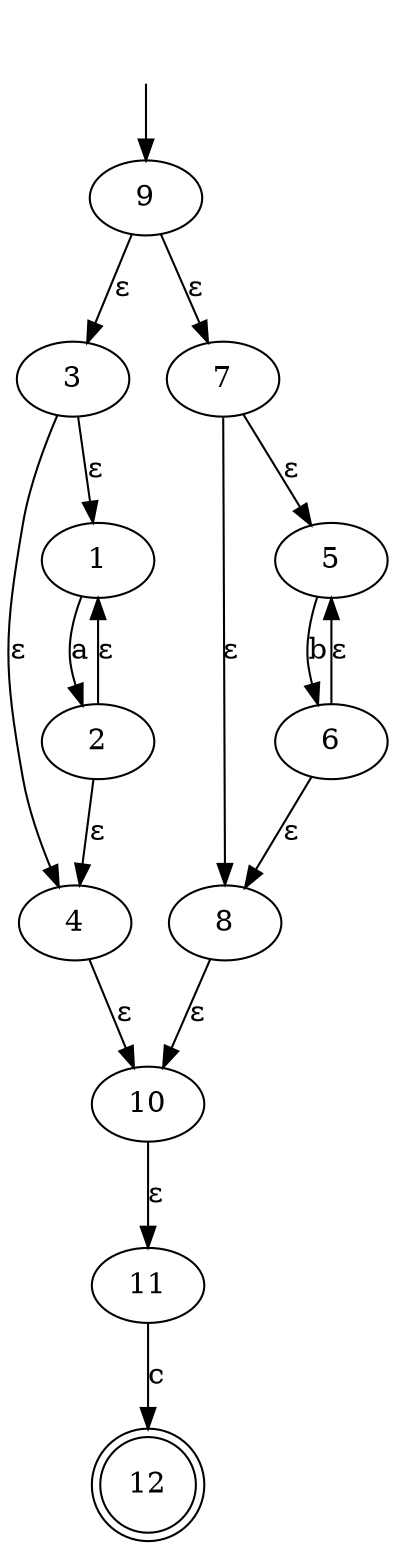 digraph fa {
	9 [label=9]
	12 [label=12]
	10 [label=10]
	11 [label=11]
	3 [label=3]
	7 [label=7]
	4 [label=4]
	1 [label=1]
	2 [label=2]
	8 [label=8]
	5 [label=5]
	6 [label=6]
	9
	12 [shape=doublecircle]
	10
	11
	3
	7
	4
	1
	2
	8
	5
	6
	10 -> 11 [label="ε"]
	9 -> 3 [label="ε"]
	9 -> 7 [label="ε"]
	3 -> 4 [label="ε"]
	3 -> 1 [label="ε"]
	1 -> 2 [label=a]
	2 -> 1 [label="ε"]
	2 -> 4 [label="ε"]
	4 -> 10 [label="ε"]
	7 -> 8 [label="ε"]
	7 -> 5 [label="ε"]
	5 -> 6 [label=b]
	6 -> 5 [label="ε"]
	6 -> 8 [label="ε"]
	8 -> 10 [label="ε"]
	11 -> 12 [label=c]
	"" [shape=plaintext]
	"" -> 9
}
